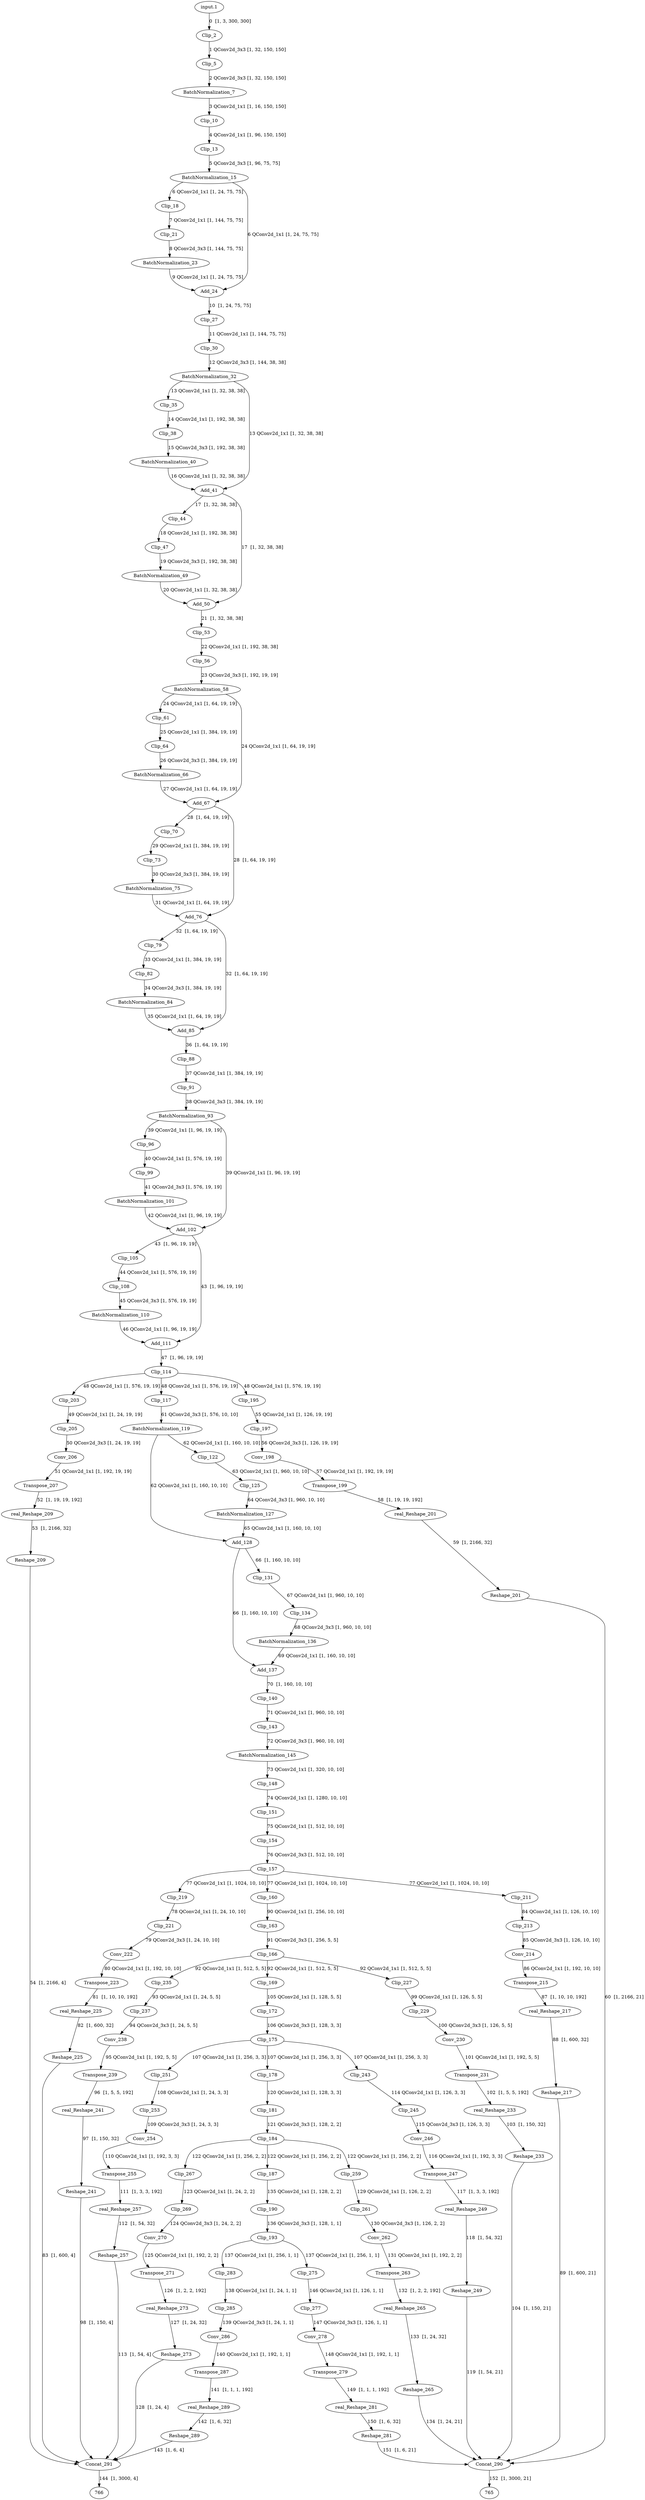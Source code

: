 strict digraph  {
"input.1";
Clip_2;
Clip_5;
BatchNormalization_7;
Clip_10;
Clip_13;
BatchNormalization_15;
Clip_18;
Add_24;
Clip_21;
BatchNormalization_23;
Clip_27;
Clip_30;
BatchNormalization_32;
Clip_35;
Add_41;
Clip_38;
BatchNormalization_40;
Clip_44;
Add_50;
Clip_47;
BatchNormalization_49;
Clip_53;
Clip_56;
BatchNormalization_58;
Clip_61;
Add_67;
Clip_64;
BatchNormalization_66;
Clip_70;
Add_76;
Clip_73;
BatchNormalization_75;
Clip_79;
Add_85;
Clip_82;
BatchNormalization_84;
Clip_88;
Clip_91;
BatchNormalization_93;
Clip_96;
Add_102;
Clip_99;
BatchNormalization_101;
Clip_105;
Add_111;
Clip_108;
BatchNormalization_110;
Clip_114;
Clip_203;
Clip_195;
Clip_117;
Clip_205;
Conv_206;
Transpose_207;
real_Reshape_209;
Reshape_209;
Concat_291;
Clip_197;
Conv_198;
Transpose_199;
real_Reshape_201;
Reshape_201;
Concat_290;
BatchNormalization_119;
Clip_122;
Add_128;
Clip_125;
BatchNormalization_127;
Clip_131;
Add_137;
Clip_134;
BatchNormalization_136;
Clip_140;
Clip_143;
BatchNormalization_145;
Clip_148;
Clip_151;
Clip_154;
Clip_157;
Clip_219;
Clip_211;
Clip_160;
Clip_221;
Conv_222;
Transpose_223;
real_Reshape_225;
Reshape_225;
Clip_213;
Conv_214;
Transpose_215;
real_Reshape_217;
Reshape_217;
Clip_163;
Clip_166;
Clip_235;
Clip_227;
Clip_169;
Clip_237;
Conv_238;
Transpose_239;
real_Reshape_241;
Reshape_241;
Clip_229;
Conv_230;
Transpose_231;
real_Reshape_233;
Reshape_233;
Clip_172;
Clip_175;
Clip_251;
Clip_243;
Clip_178;
Clip_253;
Conv_254;
Transpose_255;
real_Reshape_257;
Reshape_257;
Clip_245;
Conv_246;
Transpose_247;
real_Reshape_249;
Reshape_249;
Clip_181;
Clip_184;
Clip_267;
Clip_259;
Clip_187;
Clip_269;
Conv_270;
Transpose_271;
real_Reshape_273;
Reshape_273;
Clip_261;
Conv_262;
Transpose_263;
real_Reshape_265;
Reshape_265;
Clip_190;
Clip_193;
Clip_283;
Clip_275;
Clip_285;
Conv_286;
Transpose_287;
real_Reshape_289;
Reshape_289;
766;
Clip_277;
Conv_278;
Transpose_279;
real_Reshape_281;
Reshape_281;
765;
"input.1" -> Clip_2  [label="0  [1, 3, 300, 300]"];
Clip_2 -> Clip_5  [label="1 QConv2d_3x3 [1, 32, 150, 150]"];
Clip_5 -> BatchNormalization_7  [label="2 QConv2d_3x3 [1, 32, 150, 150]"];
BatchNormalization_7 -> Clip_10  [label="3 QConv2d_1x1 [1, 16, 150, 150]"];
Clip_10 -> Clip_13  [label="4 QConv2d_1x1 [1, 96, 150, 150]"];
Clip_13 -> BatchNormalization_15  [label="5 QConv2d_3x3 [1, 96, 75, 75]"];
BatchNormalization_15 -> Clip_18  [label="6 QConv2d_1x1 [1, 24, 75, 75]"];
BatchNormalization_15 -> Add_24  [label="6 QConv2d_1x1 [1, 24, 75, 75]"];
Clip_18 -> Clip_21  [label="7 QConv2d_1x1 [1, 144, 75, 75]"];
Add_24 -> Clip_27  [label="10  [1, 24, 75, 75]"];
Clip_21 -> BatchNormalization_23  [label="8 QConv2d_3x3 [1, 144, 75, 75]"];
BatchNormalization_23 -> Add_24  [label="9 QConv2d_1x1 [1, 24, 75, 75]"];
Clip_27 -> Clip_30  [label="11 QConv2d_1x1 [1, 144, 75, 75]"];
Clip_30 -> BatchNormalization_32  [label="12 QConv2d_3x3 [1, 144, 38, 38]"];
BatchNormalization_32 -> Clip_35  [label="13 QConv2d_1x1 [1, 32, 38, 38]"];
BatchNormalization_32 -> Add_41  [label="13 QConv2d_1x1 [1, 32, 38, 38]"];
Clip_35 -> Clip_38  [label="14 QConv2d_1x1 [1, 192, 38, 38]"];
Add_41 -> Clip_44  [label="17  [1, 32, 38, 38]"];
Add_41 -> Add_50  [label="17  [1, 32, 38, 38]"];
Clip_38 -> BatchNormalization_40  [label="15 QConv2d_3x3 [1, 192, 38, 38]"];
BatchNormalization_40 -> Add_41  [label="16 QConv2d_1x1 [1, 32, 38, 38]"];
Clip_44 -> Clip_47  [label="18 QConv2d_1x1 [1, 192, 38, 38]"];
Add_50 -> Clip_53  [label="21  [1, 32, 38, 38]"];
Clip_47 -> BatchNormalization_49  [label="19 QConv2d_3x3 [1, 192, 38, 38]"];
BatchNormalization_49 -> Add_50  [label="20 QConv2d_1x1 [1, 32, 38, 38]"];
Clip_53 -> Clip_56  [label="22 QConv2d_1x1 [1, 192, 38, 38]"];
Clip_56 -> BatchNormalization_58  [label="23 QConv2d_3x3 [1, 192, 19, 19]"];
BatchNormalization_58 -> Clip_61  [label="24 QConv2d_1x1 [1, 64, 19, 19]"];
BatchNormalization_58 -> Add_67  [label="24 QConv2d_1x1 [1, 64, 19, 19]"];
Clip_61 -> Clip_64  [label="25 QConv2d_1x1 [1, 384, 19, 19]"];
Add_67 -> Clip_70  [label="28  [1, 64, 19, 19]"];
Add_67 -> Add_76  [label="28  [1, 64, 19, 19]"];
Clip_64 -> BatchNormalization_66  [label="26 QConv2d_3x3 [1, 384, 19, 19]"];
BatchNormalization_66 -> Add_67  [label="27 QConv2d_1x1 [1, 64, 19, 19]"];
Clip_70 -> Clip_73  [label="29 QConv2d_1x1 [1, 384, 19, 19]"];
Add_76 -> Clip_79  [label="32  [1, 64, 19, 19]"];
Add_76 -> Add_85  [label="32  [1, 64, 19, 19]"];
Clip_73 -> BatchNormalization_75  [label="30 QConv2d_3x3 [1, 384, 19, 19]"];
BatchNormalization_75 -> Add_76  [label="31 QConv2d_1x1 [1, 64, 19, 19]"];
Clip_79 -> Clip_82  [label="33 QConv2d_1x1 [1, 384, 19, 19]"];
Add_85 -> Clip_88  [label="36  [1, 64, 19, 19]"];
Clip_82 -> BatchNormalization_84  [label="34 QConv2d_3x3 [1, 384, 19, 19]"];
BatchNormalization_84 -> Add_85  [label="35 QConv2d_1x1 [1, 64, 19, 19]"];
Clip_88 -> Clip_91  [label="37 QConv2d_1x1 [1, 384, 19, 19]"];
Clip_91 -> BatchNormalization_93  [label="38 QConv2d_3x3 [1, 384, 19, 19]"];
BatchNormalization_93 -> Clip_96  [label="39 QConv2d_1x1 [1, 96, 19, 19]"];
BatchNormalization_93 -> Add_102  [label="39 QConv2d_1x1 [1, 96, 19, 19]"];
Clip_96 -> Clip_99  [label="40 QConv2d_1x1 [1, 576, 19, 19]"];
Add_102 -> Clip_105  [label="43  [1, 96, 19, 19]"];
Add_102 -> Add_111  [label="43  [1, 96, 19, 19]"];
Clip_99 -> BatchNormalization_101  [label="41 QConv2d_3x3 [1, 576, 19, 19]"];
BatchNormalization_101 -> Add_102  [label="42 QConv2d_1x1 [1, 96, 19, 19]"];
Clip_105 -> Clip_108  [label="44 QConv2d_1x1 [1, 576, 19, 19]"];
Add_111 -> Clip_114  [label="47  [1, 96, 19, 19]"];
Clip_108 -> BatchNormalization_110  [label="45 QConv2d_3x3 [1, 576, 19, 19]"];
BatchNormalization_110 -> Add_111  [label="46 QConv2d_1x1 [1, 96, 19, 19]"];
Clip_114 -> Clip_203  [label="48 QConv2d_1x1 [1, 576, 19, 19]"];
Clip_114 -> Clip_195  [label="48 QConv2d_1x1 [1, 576, 19, 19]"];
Clip_114 -> Clip_117  [label="48 QConv2d_1x1 [1, 576, 19, 19]"];
Clip_203 -> Clip_205  [label="49 QConv2d_1x1 [1, 24, 19, 19]"];
Clip_195 -> Clip_197  [label="55 QConv2d_1x1 [1, 126, 19, 19]"];
Clip_117 -> BatchNormalization_119  [label="61 QConv2d_3x3 [1, 576, 10, 10]"];
Clip_205 -> Conv_206  [label="50 QConv2d_3x3 [1, 24, 19, 19]"];
Conv_206 -> Transpose_207  [label="51 QConv2d_1x1 [1, 192, 19, 19]"];
Transpose_207 -> real_Reshape_209  [label="52  [1, 19, 19, 192]"];
real_Reshape_209 -> Reshape_209  [label="53  [1, 2166, 32]"];
Reshape_209 -> Concat_291  [label="54  [1, 2166, 4]"];
Concat_291 -> 766  [label="144  [1, 3000, 4]"];
Clip_197 -> Conv_198  [label="56 QConv2d_3x3 [1, 126, 19, 19]"];
Conv_198 -> Transpose_199  [label="57 QConv2d_1x1 [1, 192, 19, 19]"];
Transpose_199 -> real_Reshape_201  [label="58  [1, 19, 19, 192]"];
real_Reshape_201 -> Reshape_201  [label="59  [1, 2166, 32]"];
Reshape_201 -> Concat_290  [label="60  [1, 2166, 21]"];
Concat_290 -> 765  [label="152  [1, 3000, 21]"];
BatchNormalization_119 -> Clip_122  [label="62 QConv2d_1x1 [1, 160, 10, 10]"];
BatchNormalization_119 -> Add_128  [label="62 QConv2d_1x1 [1, 160, 10, 10]"];
Clip_122 -> Clip_125  [label="63 QConv2d_1x1 [1, 960, 10, 10]"];
Add_128 -> Clip_131  [label="66  [1, 160, 10, 10]"];
Add_128 -> Add_137  [label="66  [1, 160, 10, 10]"];
Clip_125 -> BatchNormalization_127  [label="64 QConv2d_3x3 [1, 960, 10, 10]"];
BatchNormalization_127 -> Add_128  [label="65 QConv2d_1x1 [1, 160, 10, 10]"];
Clip_131 -> Clip_134  [label="67 QConv2d_1x1 [1, 960, 10, 10]"];
Add_137 -> Clip_140  [label="70  [1, 160, 10, 10]"];
Clip_134 -> BatchNormalization_136  [label="68 QConv2d_3x3 [1, 960, 10, 10]"];
BatchNormalization_136 -> Add_137  [label="69 QConv2d_1x1 [1, 160, 10, 10]"];
Clip_140 -> Clip_143  [label="71 QConv2d_1x1 [1, 960, 10, 10]"];
Clip_143 -> BatchNormalization_145  [label="72 QConv2d_3x3 [1, 960, 10, 10]"];
BatchNormalization_145 -> Clip_148  [label="73 QConv2d_1x1 [1, 320, 10, 10]"];
Clip_148 -> Clip_151  [label="74 QConv2d_1x1 [1, 1280, 10, 10]"];
Clip_151 -> Clip_154  [label="75 QConv2d_1x1 [1, 512, 10, 10]"];
Clip_154 -> Clip_157  [label="76 QConv2d_3x3 [1, 512, 10, 10]"];
Clip_157 -> Clip_219  [label="77 QConv2d_1x1 [1, 1024, 10, 10]"];
Clip_157 -> Clip_211  [label="77 QConv2d_1x1 [1, 1024, 10, 10]"];
Clip_157 -> Clip_160  [label="77 QConv2d_1x1 [1, 1024, 10, 10]"];
Clip_219 -> Clip_221  [label="78 QConv2d_1x1 [1, 24, 10, 10]"];
Clip_211 -> Clip_213  [label="84 QConv2d_1x1 [1, 126, 10, 10]"];
Clip_160 -> Clip_163  [label="90 QConv2d_1x1 [1, 256, 10, 10]"];
Clip_221 -> Conv_222  [label="79 QConv2d_3x3 [1, 24, 10, 10]"];
Conv_222 -> Transpose_223  [label="80 QConv2d_1x1 [1, 192, 10, 10]"];
Transpose_223 -> real_Reshape_225  [label="81  [1, 10, 10, 192]"];
real_Reshape_225 -> Reshape_225  [label="82  [1, 600, 32]"];
Reshape_225 -> Concat_291  [label="83  [1, 600, 4]"];
Clip_213 -> Conv_214  [label="85 QConv2d_3x3 [1, 126, 10, 10]"];
Conv_214 -> Transpose_215  [label="86 QConv2d_1x1 [1, 192, 10, 10]"];
Transpose_215 -> real_Reshape_217  [label="87  [1, 10, 10, 192]"];
real_Reshape_217 -> Reshape_217  [label="88  [1, 600, 32]"];
Reshape_217 -> Concat_290  [label="89  [1, 600, 21]"];
Clip_163 -> Clip_166  [label="91 QConv2d_3x3 [1, 256, 5, 5]"];
Clip_166 -> Clip_235  [label="92 QConv2d_1x1 [1, 512, 5, 5]"];
Clip_166 -> Clip_227  [label="92 QConv2d_1x1 [1, 512, 5, 5]"];
Clip_166 -> Clip_169  [label="92 QConv2d_1x1 [1, 512, 5, 5]"];
Clip_235 -> Clip_237  [label="93 QConv2d_1x1 [1, 24, 5, 5]"];
Clip_227 -> Clip_229  [label="99 QConv2d_1x1 [1, 126, 5, 5]"];
Clip_169 -> Clip_172  [label="105 QConv2d_1x1 [1, 128, 5, 5]"];
Clip_237 -> Conv_238  [label="94 QConv2d_3x3 [1, 24, 5, 5]"];
Conv_238 -> Transpose_239  [label="95 QConv2d_1x1 [1, 192, 5, 5]"];
Transpose_239 -> real_Reshape_241  [label="96  [1, 5, 5, 192]"];
real_Reshape_241 -> Reshape_241  [label="97  [1, 150, 32]"];
Reshape_241 -> Concat_291  [label="98  [1, 150, 4]"];
Clip_229 -> Conv_230  [label="100 QConv2d_3x3 [1, 126, 5, 5]"];
Conv_230 -> Transpose_231  [label="101 QConv2d_1x1 [1, 192, 5, 5]"];
Transpose_231 -> real_Reshape_233  [label="102  [1, 5, 5, 192]"];
real_Reshape_233 -> Reshape_233  [label="103  [1, 150, 32]"];
Reshape_233 -> Concat_290  [label="104  [1, 150, 21]"];
Clip_172 -> Clip_175  [label="106 QConv2d_3x3 [1, 128, 3, 3]"];
Clip_175 -> Clip_251  [label="107 QConv2d_1x1 [1, 256, 3, 3]"];
Clip_175 -> Clip_243  [label="107 QConv2d_1x1 [1, 256, 3, 3]"];
Clip_175 -> Clip_178  [label="107 QConv2d_1x1 [1, 256, 3, 3]"];
Clip_251 -> Clip_253  [label="108 QConv2d_1x1 [1, 24, 3, 3]"];
Clip_243 -> Clip_245  [label="114 QConv2d_1x1 [1, 126, 3, 3]"];
Clip_178 -> Clip_181  [label="120 QConv2d_1x1 [1, 128, 3, 3]"];
Clip_253 -> Conv_254  [label="109 QConv2d_3x3 [1, 24, 3, 3]"];
Conv_254 -> Transpose_255  [label="110 QConv2d_1x1 [1, 192, 3, 3]"];
Transpose_255 -> real_Reshape_257  [label="111  [1, 3, 3, 192]"];
real_Reshape_257 -> Reshape_257  [label="112  [1, 54, 32]"];
Reshape_257 -> Concat_291  [label="113  [1, 54, 4]"];
Clip_245 -> Conv_246  [label="115 QConv2d_3x3 [1, 126, 3, 3]"];
Conv_246 -> Transpose_247  [label="116 QConv2d_1x1 [1, 192, 3, 3]"];
Transpose_247 -> real_Reshape_249  [label="117  [1, 3, 3, 192]"];
real_Reshape_249 -> Reshape_249  [label="118  [1, 54, 32]"];
Reshape_249 -> Concat_290  [label="119  [1, 54, 21]"];
Clip_181 -> Clip_184  [label="121 QConv2d_3x3 [1, 128, 2, 2]"];
Clip_184 -> Clip_267  [label="122 QConv2d_1x1 [1, 256, 2, 2]"];
Clip_184 -> Clip_259  [label="122 QConv2d_1x1 [1, 256, 2, 2]"];
Clip_184 -> Clip_187  [label="122 QConv2d_1x1 [1, 256, 2, 2]"];
Clip_267 -> Clip_269  [label="123 QConv2d_1x1 [1, 24, 2, 2]"];
Clip_259 -> Clip_261  [label="129 QConv2d_1x1 [1, 126, 2, 2]"];
Clip_187 -> Clip_190  [label="135 QConv2d_1x1 [1, 128, 2, 2]"];
Clip_269 -> Conv_270  [label="124 QConv2d_3x3 [1, 24, 2, 2]"];
Conv_270 -> Transpose_271  [label="125 QConv2d_1x1 [1, 192, 2, 2]"];
Transpose_271 -> real_Reshape_273  [label="126  [1, 2, 2, 192]"];
real_Reshape_273 -> Reshape_273  [label="127  [1, 24, 32]"];
Reshape_273 -> Concat_291  [label="128  [1, 24, 4]"];
Clip_261 -> Conv_262  [label="130 QConv2d_3x3 [1, 126, 2, 2]"];
Conv_262 -> Transpose_263  [label="131 QConv2d_1x1 [1, 192, 2, 2]"];
Transpose_263 -> real_Reshape_265  [label="132  [1, 2, 2, 192]"];
real_Reshape_265 -> Reshape_265  [label="133  [1, 24, 32]"];
Reshape_265 -> Concat_290  [label="134  [1, 24, 21]"];
Clip_190 -> Clip_193  [label="136 QConv2d_3x3 [1, 128, 1, 1]"];
Clip_193 -> Clip_283  [label="137 QConv2d_1x1 [1, 256, 1, 1]"];
Clip_193 -> Clip_275  [label="137 QConv2d_1x1 [1, 256, 1, 1]"];
Clip_283 -> Clip_285  [label="138 QConv2d_1x1 [1, 24, 1, 1]"];
Clip_275 -> Clip_277  [label="146 QConv2d_1x1 [1, 126, 1, 1]"];
Clip_285 -> Conv_286  [label="139 QConv2d_3x3 [1, 24, 1, 1]"];
Conv_286 -> Transpose_287  [label="140 QConv2d_1x1 [1, 192, 1, 1]"];
Transpose_287 -> real_Reshape_289  [label="141  [1, 1, 1, 192]"];
real_Reshape_289 -> Reshape_289  [label="142  [1, 6, 32]"];
Reshape_289 -> Concat_291  [label="143  [1, 6, 4]"];
Clip_277 -> Conv_278  [label="147 QConv2d_3x3 [1, 126, 1, 1]"];
Conv_278 -> Transpose_279  [label="148 QConv2d_1x1 [1, 192, 1, 1]"];
Transpose_279 -> real_Reshape_281  [label="149  [1, 1, 1, 192]"];
real_Reshape_281 -> Reshape_281  [label="150  [1, 6, 32]"];
Reshape_281 -> Concat_290  [label="151  [1, 6, 21]"];
}
